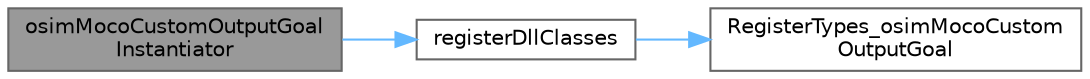 digraph "osimMocoCustomOutputGoalInstantiator"
{
 // LATEX_PDF_SIZE
  bgcolor="transparent";
  edge [fontname=Helvetica,fontsize=10,labelfontname=Helvetica,labelfontsize=10];
  node [fontname=Helvetica,fontsize=10,shape=box,height=0.2,width=0.4];
  rankdir="LR";
  Node1 [id="Node000001",label="osimMocoCustomOutputGoal\lInstantiator",height=0.2,width=0.4,color="gray40", fillcolor="grey60", style="filled", fontcolor="black",tooltip=" "];
  Node1 -> Node2 [id="edge1_Node000001_Node000002",color="steelblue1",style="solid",tooltip=" "];
  Node2 [id="Node000002",label="registerDllClasses",height=0.2,width=0.4,color="grey40", fillcolor="white", style="filled",URL="$classosim_moco_custom_output_goal_instantiator.html#a6a9f3524a98908a52ee811ee1b3e7471",tooltip=" "];
  Node2 -> Node3 [id="edge2_Node000002_Node000003",color="steelblue1",style="solid",tooltip=" "];
  Node3 [id="Node000003",label="RegisterTypes_osimMocoCustom\lOutputGoal",height=0.2,width=0.4,color="grey40", fillcolor="white", style="filled",URL="$_register_types__osim_moco_custom_output_goal_8cpp.html#afdd5007192e859bc04b163cd094f7948",tooltip=" "];
}
